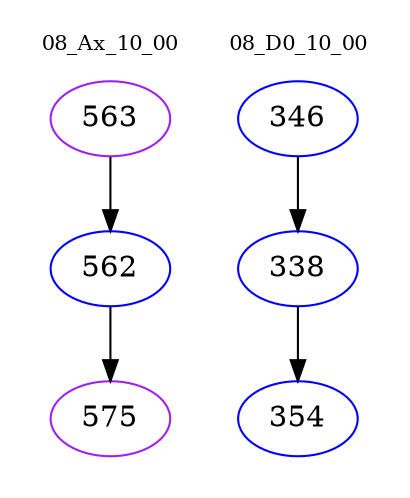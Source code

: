digraph{
subgraph cluster_0 {
color = white
label = "08_Ax_10_00";
fontsize=10;
T0_563 [label="563", color="purple"]
T0_563 -> T0_562 [color="black"]
T0_562 [label="562", color="blue"]
T0_562 -> T0_575 [color="black"]
T0_575 [label="575", color="purple"]
}
subgraph cluster_1 {
color = white
label = "08_D0_10_00";
fontsize=10;
T1_346 [label="346", color="blue"]
T1_346 -> T1_338 [color="black"]
T1_338 [label="338", color="blue"]
T1_338 -> T1_354 [color="black"]
T1_354 [label="354", color="blue"]
}
}
